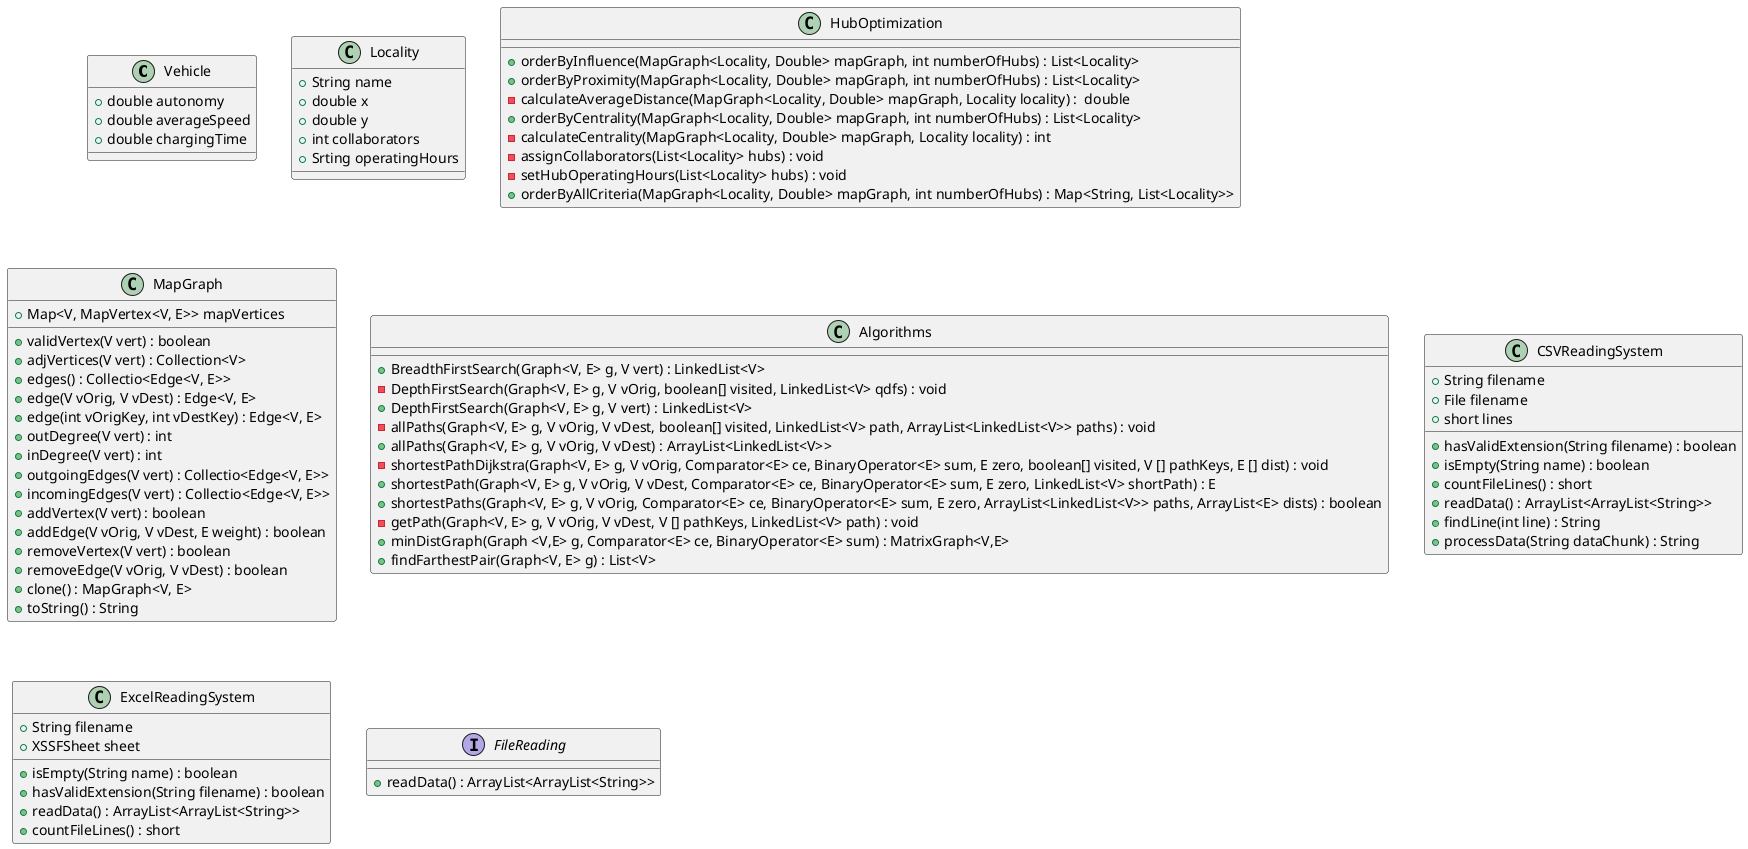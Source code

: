 @startuml
'https://plantuml.com/sequence-diagram

class Vehicle {
    + double autonomy
    + double averageSpeed
    + double chargingTime
}

class Locality {
    + String name
    + double x
    + double y
    + int collaborators
    + Srting operatingHours
}

class HubOptimization {
    + orderByInfluence(MapGraph<Locality, Double> mapGraph, int numberOfHubs) : List<Locality>
    + orderByProximity(MapGraph<Locality, Double> mapGraph, int numberOfHubs) : List<Locality>
    - calculateAverageDistance(MapGraph<Locality, Double> mapGraph, Locality locality) :  double
    + orderByCentrality(MapGraph<Locality, Double> mapGraph, int numberOfHubs) : List<Locality>
    - calculateCentrality(MapGraph<Locality, Double> mapGraph, Locality locality) : int
    - assignCollaborators(List<Locality> hubs) : void
    - setHubOperatingHours(List<Locality> hubs) : void
    + orderByAllCriteria(MapGraph<Locality, Double> mapGraph, int numberOfHubs) : Map<String, List<Locality>>
}

class MapGraph {
    + Map<V, MapVertex<V, E>> mapVertices
    + validVertex(V vert) : boolean
    + adjVertices(V vert) : Collection<V>
    + edges() : Collectio<Edge<V, E>>
    + edge(V vOrig, V vDest) : Edge<V, E>
    + edge(int vOrigKey, int vDestKey) : Edge<V, E>
    + outDegree(V vert) : int
    + inDegree(V vert) : int
    + outgoingEdges(V vert) : Collectio<Edge<V, E>>
    + incomingEdges(V vert) : Collectio<Edge<V, E>>
    + addVertex(V vert) : boolean
    + addEdge(V vOrig, V vDest, E weight) : boolean
    + removeVertex(V vert) : boolean
    + removeEdge(V vOrig, V vDest) : boolean
    + clone() : MapGraph<V, E>
    + toString() : String
}

class Algorithms {
    + BreadthFirstSearch(Graph<V, E> g, V vert) : LinkedList<V>
    - DepthFirstSearch(Graph<V, E> g, V vOrig, boolean[] visited, LinkedList<V> qdfs) : void
    + DepthFirstSearch(Graph<V, E> g, V vert) : LinkedList<V>
    - allPaths(Graph<V, E> g, V vOrig, V vDest, boolean[] visited, LinkedList<V> path, ArrayList<LinkedList<V>> paths) : void
    + allPaths(Graph<V, E> g, V vOrig, V vDest) : ArrayList<LinkedList<V>>
    - shortestPathDijkstra(Graph<V, E> g, V vOrig, Comparator<E> ce, BinaryOperator<E> sum, E zero, boolean[] visited, V [] pathKeys, E [] dist) : void
    + shortestPath(Graph<V, E> g, V vOrig, V vDest, Comparator<E> ce, BinaryOperator<E> sum, E zero, LinkedList<V> shortPath) : E
    + shortestPaths(Graph<V, E> g, V vOrig, Comparator<E> ce, BinaryOperator<E> sum, E zero, ArrayList<LinkedList<V>> paths, ArrayList<E> dists) : boolean
    - getPath(Graph<V, E> g, V vOrig, V vDest, V [] pathKeys, LinkedList<V> path) : void
    + minDistGraph(Graph <V,E> g, Comparator<E> ce, BinaryOperator<E> sum) : MatrixGraph<V,E>
    + findFarthestPair(Graph<V, E> g) : List<V>
}

class CSVReadingSystem {
    + String filename
    + File filename
    + short lines
    + hasValidExtension(String filename) : boolean
    + isEmpty(String name) : boolean
    + countFileLines() : short
    + readData() : ArrayList<ArrayList<String>>
    + findLine(int line) : String
    + processData(String dataChunk) : String
}

class ExcelReadingSystem {
    + String filename
    + XSSFSheet sheet
    + isEmpty(String name) : boolean
    + hasValidExtension(String filename) : boolean
    + readData() : ArrayList<ArrayList<String>>
    + countFileLines() : short
}

interface FileReading {
    + readData() : ArrayList<ArrayList<String>>
}



@enduml
